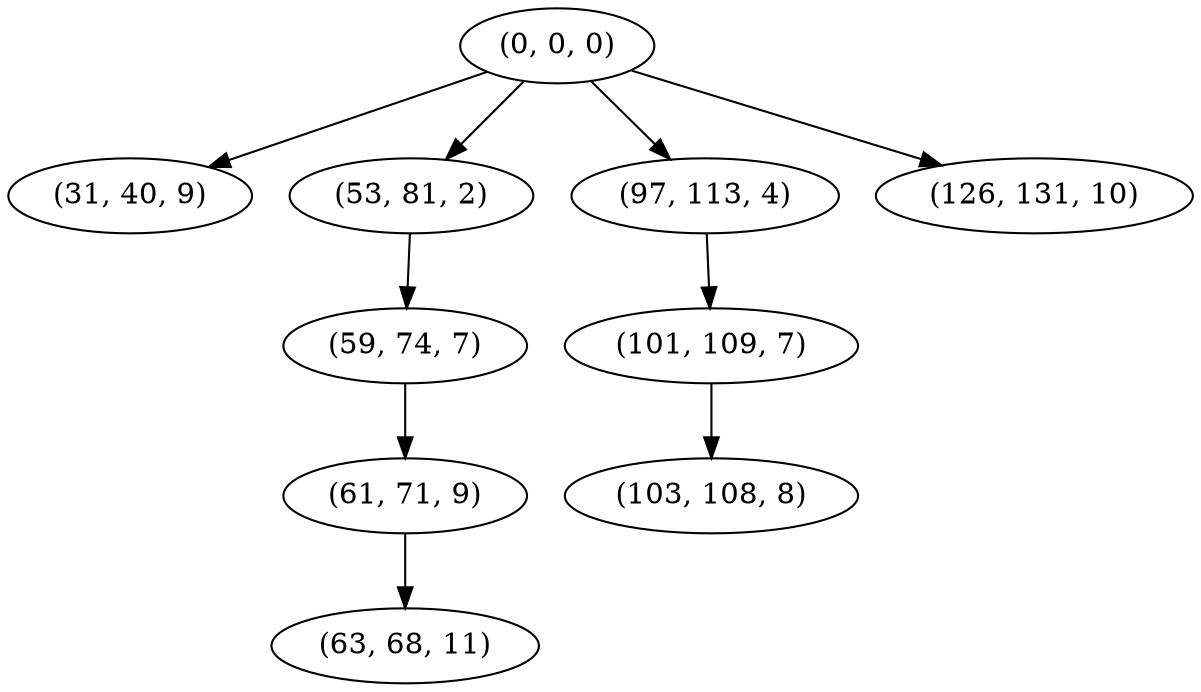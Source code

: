 digraph tree {
    "(0, 0, 0)";
    "(31, 40, 9)";
    "(53, 81, 2)";
    "(59, 74, 7)";
    "(61, 71, 9)";
    "(63, 68, 11)";
    "(97, 113, 4)";
    "(101, 109, 7)";
    "(103, 108, 8)";
    "(126, 131, 10)";
    "(0, 0, 0)" -> "(31, 40, 9)";
    "(0, 0, 0)" -> "(53, 81, 2)";
    "(0, 0, 0)" -> "(97, 113, 4)";
    "(0, 0, 0)" -> "(126, 131, 10)";
    "(53, 81, 2)" -> "(59, 74, 7)";
    "(59, 74, 7)" -> "(61, 71, 9)";
    "(61, 71, 9)" -> "(63, 68, 11)";
    "(97, 113, 4)" -> "(101, 109, 7)";
    "(101, 109, 7)" -> "(103, 108, 8)";
}
